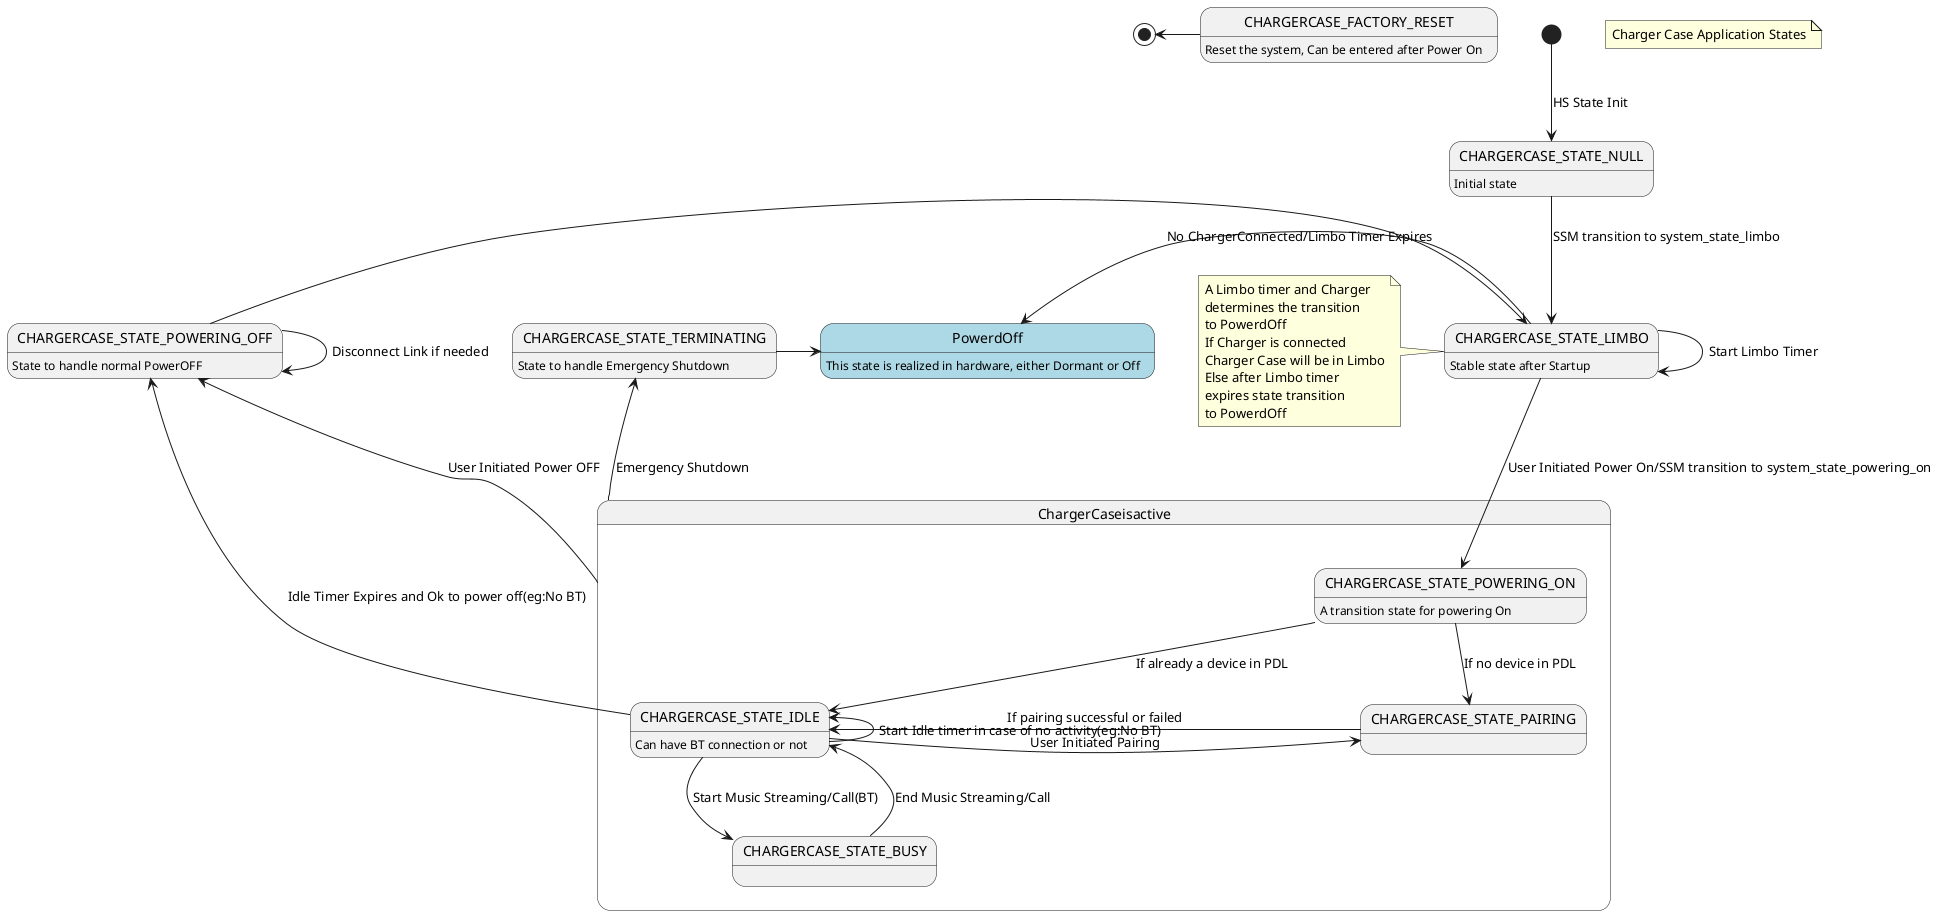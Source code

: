 @startuml inline_umlgraph_1.png
    note "Charger Case Application States" as N1
   
    [*] -down-> CHARGERCASE_STATE_NULL: HS State Init
    CHARGERCASE_STATE_NULL -down->CHARGERCASE_STATE_LIMBO :SSM transition to system_state_limbo
    CHARGERCASE_STATE_NULL: Initial state
    state ChargerCaseisactive {
        CHARGERCASE_STATE_LIMBO->CHARGERCASE_STATE_LIMBO: Start Limbo Timer
        CHARGERCASE_STATE_LIMBO: Stable state after Startup
        CHARGERCASE_STATE_LIMBO->CHARGERCASE_STATE_POWERING_ON:User Initiated Power On/SSM transition to system_state_powering_on
        CHARGERCASE_STATE_POWERING_ON-down->CHARGERCASE_STATE_IDLE: If already a device in PDL
        CHARGERCASE_STATE_IDLE:Can have BT connection or not
        CHARGERCASE_STATE_POWERING_ON -down-> CHARGERCASE_STATE_PAIRING: If no device in PDL
        CHARGERCASE_STATE_POWERING_ON : A transition state for powering On
        CHARGERCASE_STATE_PAIRING -> CHARGERCASE_STATE_IDLE: If pairing successful or failed
        CHARGERCASE_STATE_IDLE-down->CHARGERCASE_STATE_BUSY:Start Music Streaming/Call(BT)
        CHARGERCASE_STATE_IDLE-left->CHARGERCASE_STATE_IDLE:Start Idle timer in case of no activity(eg:No BT)
        CHARGERCASE_STATE_IDLE->CHARGERCASE_STATE_PAIRING:User Initiated Pairing
    }
    CHARGERCASE_STATE_IDLE-up->CHARGERCASE_STATE_POWERING_OFF:Idle Timer Expires and Ok to power off(eg:No BT)
    CHARGERCASE_STATE_BUSY->CHARGERCASE_STATE_IDLE:End Music Streaming/Call
    ChargerCaseisactive -up->CHARGERCASE_STATE_POWERING_OFF: User Initiated Power OFF
    ChargerCaseisactive -up->CHARGERCASE_STATE_TERMINATING : Emergency Shutdown
    CHARGERCASE_STATE_TERMINATING: State to handle Emergency Shutdown
    CHARGERCASE_STATE_TERMINATING->PowerdOff
    CHARGERCASE_STATE_POWERING_OFF ->CHARGERCASE_STATE_POWERING_OFF: Disconnect Link if needed
    CHARGERCASE_STATE_POWERING_OFF: State to handle normal PowerOFF
    CHARGERCASE_STATE_POWERING_OFF ->CHARGERCASE_STATE_LIMBO
    CHARGERCASE_STATE_LIMBO -left->PowerdOff:No ChargerConnected/Limbo Timer Expires
    state PowerdOff #LightBlue
    PowerdOff: This state is realized in hardware, either Dormant or Off
    note left of CHARGERCASE_STATE_LIMBO
        A Limbo timer and Charger 
        determines the transition
        to PowerdOff
        If Charger is connected
        Charger Case will be in Limbo
        Else after Limbo timer 
        expires state transition
        to PowerdOff
    end note
    state CHARGERCASE_FACTORY_RESET:Reset the system, Can be entered after Power On
    CHARGERCASE_FACTORY_RESET-left->[*]
@enduml
@startuml inline_umlgraph_2.png
    note "Charger Case Application States" as N1
   
    [*] -down-> CHARGERCASE_STATE_NULL: HS State Init
    CHARGERCASE_STATE_NULL -down->CHARGERCASE_STATE_LIMBO :SSM transition to system_state_limbo
    CHARGERCASE_STATE_NULL: Initial state
    state ChargerCaseisactive {
        CHARGERCASE_STATE_LIMBO->CHARGERCASE_STATE_LIMBO: Start Limbo Timer
        CHARGERCASE_STATE_LIMBO: Stable state after Startup
        CHARGERCASE_STATE_LIMBO->CHARGERCASE_STATE_POWERING_ON:User Initiated Power On/SSM transition to system_state_powering_on
        CHARGERCASE_STATE_POWERING_ON-down->CHARGERCASE_STATE_IDLE: If already a device in PDL
        CHARGERCASE_STATE_IDLE:Can have BT connection or not
        CHARGERCASE_STATE_POWERING_ON -down-> CHARGERCASE_STATE_PAIRING: If no device in PDL
        CHARGERCASE_STATE_POWERING_ON : A transition state for powering On
        CHARGERCASE_STATE_PAIRING -> CHARGERCASE_STATE_IDLE: If pairing successful or failed
        CHARGERCASE_STATE_IDLE-down->CHARGERCASE_STATE_BUSY:Start Music Streaming/Call(BT)
        CHARGERCASE_STATE_IDLE-left->CHARGERCASE_STATE_IDLE:Start Idle timer in case of no activity(eg:No BT)
        CHARGERCASE_STATE_IDLE->CHARGERCASE_STATE_PAIRING:User Initiated Pairing
    }
    CHARGERCASE_STATE_IDLE-up->CHARGERCASE_STATE_POWERING_OFF:Idle Timer Expires and Ok to power off(eg:No BT)
    CHARGERCASE_STATE_BUSY->CHARGERCASE_STATE_IDLE:End Music Streaming/Call
    ChargerCaseisactive -up->CHARGERCASE_STATE_POWERING_OFF: User Initiated Power OFF
    ChargerCaseisactive -up->CHARGERCASE_STATE_TERMINATING : Emergency Shutdown
    CHARGERCASE_STATE_TERMINATING: State to handle Emergency Shutdown
    CHARGERCASE_STATE_TERMINATING->PowerdOff
    CHARGERCASE_STATE_POWERING_OFF ->CHARGERCASE_STATE_POWERING_OFF: Disconnect Link if needed
    CHARGERCASE_STATE_POWERING_OFF: State to handle normal PowerOFF
    CHARGERCASE_STATE_POWERING_OFF ->CHARGERCASE_STATE_LIMBO
    CHARGERCASE_STATE_LIMBO -left->PowerdOff:No ChargerConnected/Limbo Timer Expires
    state PowerdOff #LightBlue
    PowerdOff: This state is realized in hardware, either Dormant or Off
    note left of CHARGERCASE_STATE_LIMBO
        A Limbo timer and Charger 
        determines the transition
        to PowerdOff
        If Charger is connected
        Charger Case will be in Limbo
        Else after Limbo timer 
        expires state transition
        to PowerdOff
    end note
    state CHARGERCASE_FACTORY_RESET:Reset the system, Can be entered after Power On
    CHARGERCASE_FACTORY_RESET-left->[*]
@enduml
